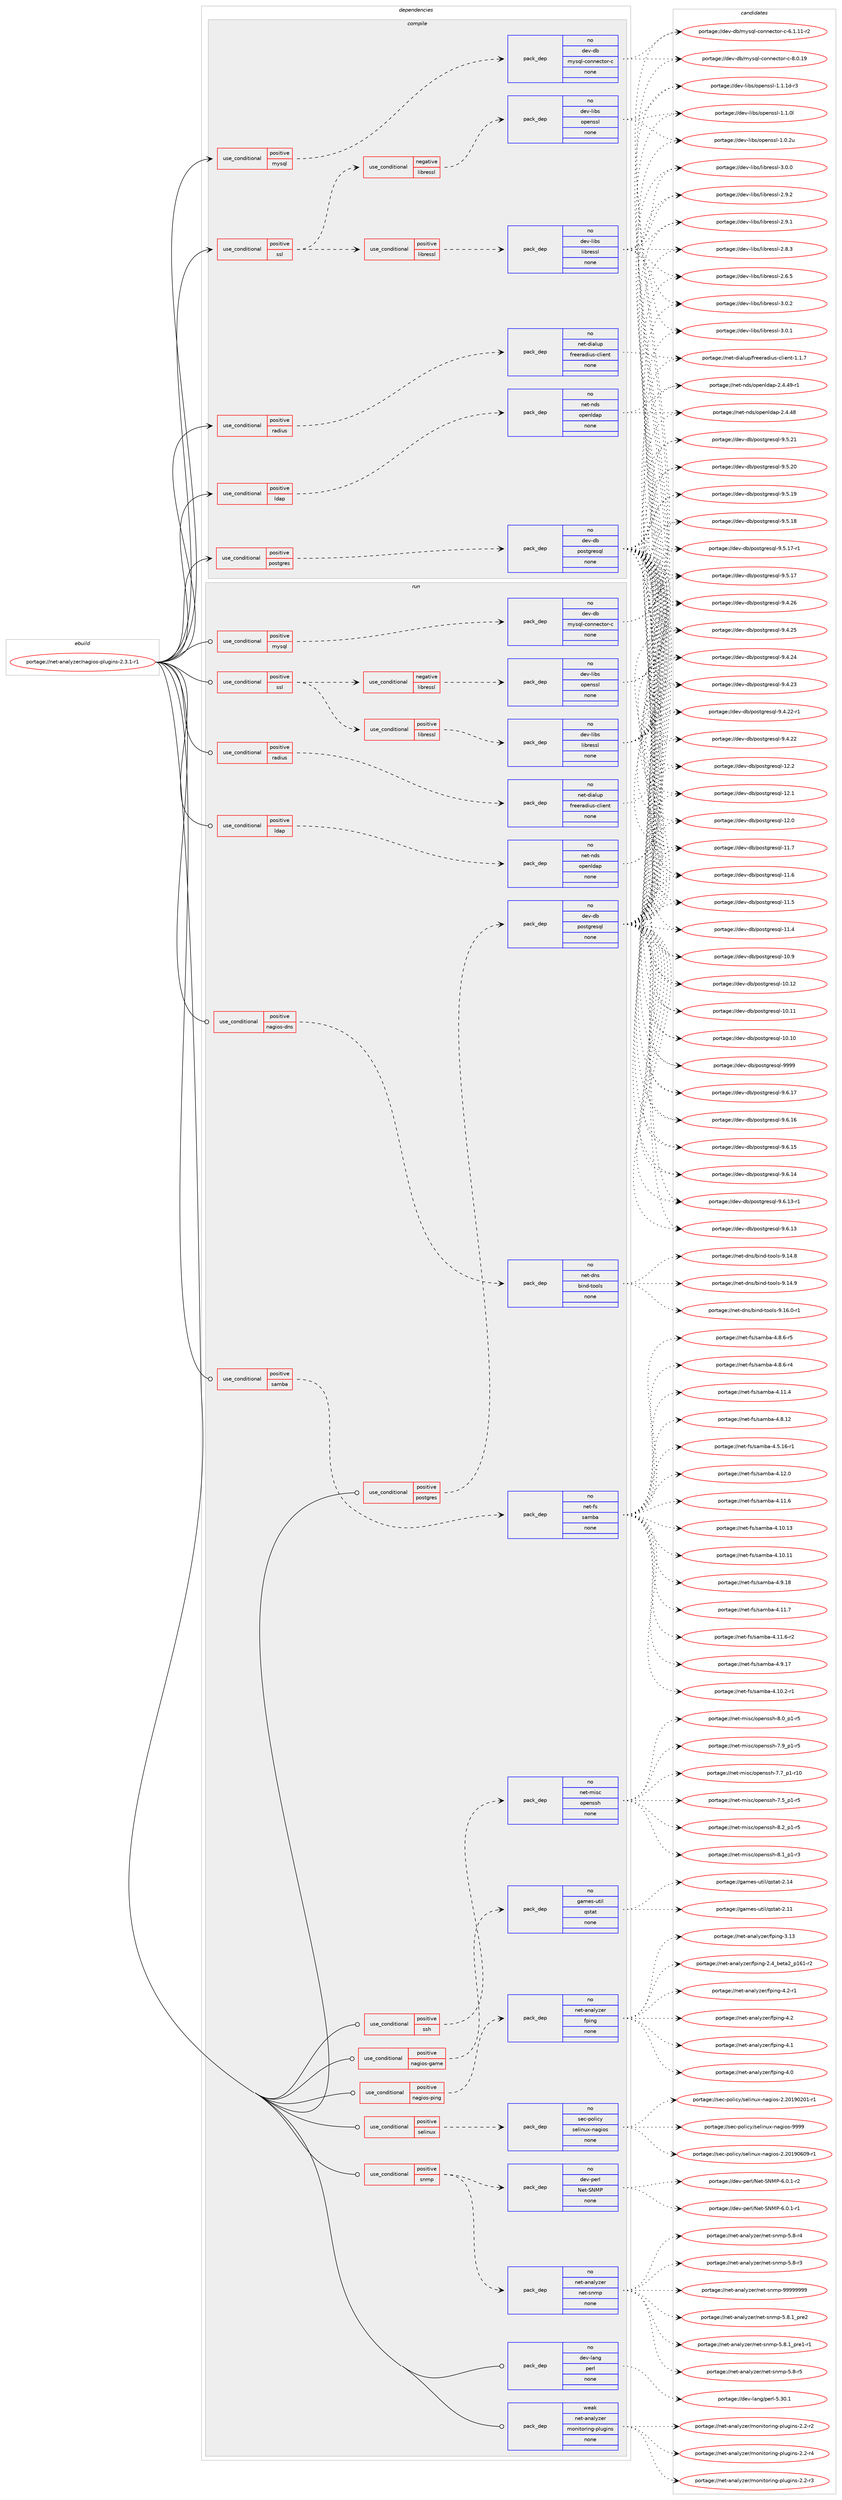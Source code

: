 digraph prolog {

# *************
# Graph options
# *************

newrank=true;
concentrate=true;
compound=true;
graph [rankdir=LR,fontname=Helvetica,fontsize=10,ranksep=1.5];#, ranksep=2.5, nodesep=0.2];
edge  [arrowhead=vee];
node  [fontname=Helvetica,fontsize=10];

# **********
# The ebuild
# **********

subgraph cluster_leftcol {
color=gray;
rank=same;
label=<<i>ebuild</i>>;
id [label="portage://net-analyzer/nagios-plugins-2.3.1-r1", color=red, width=4, href="../net-analyzer/nagios-plugins-2.3.1-r1.svg"];
}

# ****************
# The dependencies
# ****************

subgraph cluster_midcol {
color=gray;
label=<<i>dependencies</i>>;
subgraph cluster_compile {
fillcolor="#eeeeee";
style=filled;
label=<<i>compile</i>>;
subgraph cond7504 {
dependency40918 [label=<<TABLE BORDER="0" CELLBORDER="1" CELLSPACING="0" CELLPADDING="4"><TR><TD ROWSPAN="3" CELLPADDING="10">use_conditional</TD></TR><TR><TD>positive</TD></TR><TR><TD>ldap</TD></TR></TABLE>>, shape=none, color=red];
subgraph pack32467 {
dependency40919 [label=<<TABLE BORDER="0" CELLBORDER="1" CELLSPACING="0" CELLPADDING="4" WIDTH="220"><TR><TD ROWSPAN="6" CELLPADDING="30">pack_dep</TD></TR><TR><TD WIDTH="110">no</TD></TR><TR><TD>net-nds</TD></TR><TR><TD>openldap</TD></TR><TR><TD>none</TD></TR><TR><TD></TD></TR></TABLE>>, shape=none, color=blue];
}
dependency40918:e -> dependency40919:w [weight=20,style="dashed",arrowhead="vee"];
}
id:e -> dependency40918:w [weight=20,style="solid",arrowhead="vee"];
subgraph cond7505 {
dependency40920 [label=<<TABLE BORDER="0" CELLBORDER="1" CELLSPACING="0" CELLPADDING="4"><TR><TD ROWSPAN="3" CELLPADDING="10">use_conditional</TD></TR><TR><TD>positive</TD></TR><TR><TD>mysql</TD></TR></TABLE>>, shape=none, color=red];
subgraph pack32468 {
dependency40921 [label=<<TABLE BORDER="0" CELLBORDER="1" CELLSPACING="0" CELLPADDING="4" WIDTH="220"><TR><TD ROWSPAN="6" CELLPADDING="30">pack_dep</TD></TR><TR><TD WIDTH="110">no</TD></TR><TR><TD>dev-db</TD></TR><TR><TD>mysql-connector-c</TD></TR><TR><TD>none</TD></TR><TR><TD></TD></TR></TABLE>>, shape=none, color=blue];
}
dependency40920:e -> dependency40921:w [weight=20,style="dashed",arrowhead="vee"];
}
id:e -> dependency40920:w [weight=20,style="solid",arrowhead="vee"];
subgraph cond7506 {
dependency40922 [label=<<TABLE BORDER="0" CELLBORDER="1" CELLSPACING="0" CELLPADDING="4"><TR><TD ROWSPAN="3" CELLPADDING="10">use_conditional</TD></TR><TR><TD>positive</TD></TR><TR><TD>postgres</TD></TR></TABLE>>, shape=none, color=red];
subgraph pack32469 {
dependency40923 [label=<<TABLE BORDER="0" CELLBORDER="1" CELLSPACING="0" CELLPADDING="4" WIDTH="220"><TR><TD ROWSPAN="6" CELLPADDING="30">pack_dep</TD></TR><TR><TD WIDTH="110">no</TD></TR><TR><TD>dev-db</TD></TR><TR><TD>postgresql</TD></TR><TR><TD>none</TD></TR><TR><TD></TD></TR></TABLE>>, shape=none, color=blue];
}
dependency40922:e -> dependency40923:w [weight=20,style="dashed",arrowhead="vee"];
}
id:e -> dependency40922:w [weight=20,style="solid",arrowhead="vee"];
subgraph cond7507 {
dependency40924 [label=<<TABLE BORDER="0" CELLBORDER="1" CELLSPACING="0" CELLPADDING="4"><TR><TD ROWSPAN="3" CELLPADDING="10">use_conditional</TD></TR><TR><TD>positive</TD></TR><TR><TD>radius</TD></TR></TABLE>>, shape=none, color=red];
subgraph pack32470 {
dependency40925 [label=<<TABLE BORDER="0" CELLBORDER="1" CELLSPACING="0" CELLPADDING="4" WIDTH="220"><TR><TD ROWSPAN="6" CELLPADDING="30">pack_dep</TD></TR><TR><TD WIDTH="110">no</TD></TR><TR><TD>net-dialup</TD></TR><TR><TD>freeradius-client</TD></TR><TR><TD>none</TD></TR><TR><TD></TD></TR></TABLE>>, shape=none, color=blue];
}
dependency40924:e -> dependency40925:w [weight=20,style="dashed",arrowhead="vee"];
}
id:e -> dependency40924:w [weight=20,style="solid",arrowhead="vee"];
subgraph cond7508 {
dependency40926 [label=<<TABLE BORDER="0" CELLBORDER="1" CELLSPACING="0" CELLPADDING="4"><TR><TD ROWSPAN="3" CELLPADDING="10">use_conditional</TD></TR><TR><TD>positive</TD></TR><TR><TD>ssl</TD></TR></TABLE>>, shape=none, color=red];
subgraph cond7509 {
dependency40927 [label=<<TABLE BORDER="0" CELLBORDER="1" CELLSPACING="0" CELLPADDING="4"><TR><TD ROWSPAN="3" CELLPADDING="10">use_conditional</TD></TR><TR><TD>negative</TD></TR><TR><TD>libressl</TD></TR></TABLE>>, shape=none, color=red];
subgraph pack32471 {
dependency40928 [label=<<TABLE BORDER="0" CELLBORDER="1" CELLSPACING="0" CELLPADDING="4" WIDTH="220"><TR><TD ROWSPAN="6" CELLPADDING="30">pack_dep</TD></TR><TR><TD WIDTH="110">no</TD></TR><TR><TD>dev-libs</TD></TR><TR><TD>openssl</TD></TR><TR><TD>none</TD></TR><TR><TD></TD></TR></TABLE>>, shape=none, color=blue];
}
dependency40927:e -> dependency40928:w [weight=20,style="dashed",arrowhead="vee"];
}
dependency40926:e -> dependency40927:w [weight=20,style="dashed",arrowhead="vee"];
subgraph cond7510 {
dependency40929 [label=<<TABLE BORDER="0" CELLBORDER="1" CELLSPACING="0" CELLPADDING="4"><TR><TD ROWSPAN="3" CELLPADDING="10">use_conditional</TD></TR><TR><TD>positive</TD></TR><TR><TD>libressl</TD></TR></TABLE>>, shape=none, color=red];
subgraph pack32472 {
dependency40930 [label=<<TABLE BORDER="0" CELLBORDER="1" CELLSPACING="0" CELLPADDING="4" WIDTH="220"><TR><TD ROWSPAN="6" CELLPADDING="30">pack_dep</TD></TR><TR><TD WIDTH="110">no</TD></TR><TR><TD>dev-libs</TD></TR><TR><TD>libressl</TD></TR><TR><TD>none</TD></TR><TR><TD></TD></TR></TABLE>>, shape=none, color=blue];
}
dependency40929:e -> dependency40930:w [weight=20,style="dashed",arrowhead="vee"];
}
dependency40926:e -> dependency40929:w [weight=20,style="dashed",arrowhead="vee"];
}
id:e -> dependency40926:w [weight=20,style="solid",arrowhead="vee"];
}
subgraph cluster_compileandrun {
fillcolor="#eeeeee";
style=filled;
label=<<i>compile and run</i>>;
}
subgraph cluster_run {
fillcolor="#eeeeee";
style=filled;
label=<<i>run</i>>;
subgraph cond7511 {
dependency40931 [label=<<TABLE BORDER="0" CELLBORDER="1" CELLSPACING="0" CELLPADDING="4"><TR><TD ROWSPAN="3" CELLPADDING="10">use_conditional</TD></TR><TR><TD>positive</TD></TR><TR><TD>ldap</TD></TR></TABLE>>, shape=none, color=red];
subgraph pack32473 {
dependency40932 [label=<<TABLE BORDER="0" CELLBORDER="1" CELLSPACING="0" CELLPADDING="4" WIDTH="220"><TR><TD ROWSPAN="6" CELLPADDING="30">pack_dep</TD></TR><TR><TD WIDTH="110">no</TD></TR><TR><TD>net-nds</TD></TR><TR><TD>openldap</TD></TR><TR><TD>none</TD></TR><TR><TD></TD></TR></TABLE>>, shape=none, color=blue];
}
dependency40931:e -> dependency40932:w [weight=20,style="dashed",arrowhead="vee"];
}
id:e -> dependency40931:w [weight=20,style="solid",arrowhead="odot"];
subgraph cond7512 {
dependency40933 [label=<<TABLE BORDER="0" CELLBORDER="1" CELLSPACING="0" CELLPADDING="4"><TR><TD ROWSPAN="3" CELLPADDING="10">use_conditional</TD></TR><TR><TD>positive</TD></TR><TR><TD>mysql</TD></TR></TABLE>>, shape=none, color=red];
subgraph pack32474 {
dependency40934 [label=<<TABLE BORDER="0" CELLBORDER="1" CELLSPACING="0" CELLPADDING="4" WIDTH="220"><TR><TD ROWSPAN="6" CELLPADDING="30">pack_dep</TD></TR><TR><TD WIDTH="110">no</TD></TR><TR><TD>dev-db</TD></TR><TR><TD>mysql-connector-c</TD></TR><TR><TD>none</TD></TR><TR><TD></TD></TR></TABLE>>, shape=none, color=blue];
}
dependency40933:e -> dependency40934:w [weight=20,style="dashed",arrowhead="vee"];
}
id:e -> dependency40933:w [weight=20,style="solid",arrowhead="odot"];
subgraph cond7513 {
dependency40935 [label=<<TABLE BORDER="0" CELLBORDER="1" CELLSPACING="0" CELLPADDING="4"><TR><TD ROWSPAN="3" CELLPADDING="10">use_conditional</TD></TR><TR><TD>positive</TD></TR><TR><TD>nagios-dns</TD></TR></TABLE>>, shape=none, color=red];
subgraph pack32475 {
dependency40936 [label=<<TABLE BORDER="0" CELLBORDER="1" CELLSPACING="0" CELLPADDING="4" WIDTH="220"><TR><TD ROWSPAN="6" CELLPADDING="30">pack_dep</TD></TR><TR><TD WIDTH="110">no</TD></TR><TR><TD>net-dns</TD></TR><TR><TD>bind-tools</TD></TR><TR><TD>none</TD></TR><TR><TD></TD></TR></TABLE>>, shape=none, color=blue];
}
dependency40935:e -> dependency40936:w [weight=20,style="dashed",arrowhead="vee"];
}
id:e -> dependency40935:w [weight=20,style="solid",arrowhead="odot"];
subgraph cond7514 {
dependency40937 [label=<<TABLE BORDER="0" CELLBORDER="1" CELLSPACING="0" CELLPADDING="4"><TR><TD ROWSPAN="3" CELLPADDING="10">use_conditional</TD></TR><TR><TD>positive</TD></TR><TR><TD>nagios-game</TD></TR></TABLE>>, shape=none, color=red];
subgraph pack32476 {
dependency40938 [label=<<TABLE BORDER="0" CELLBORDER="1" CELLSPACING="0" CELLPADDING="4" WIDTH="220"><TR><TD ROWSPAN="6" CELLPADDING="30">pack_dep</TD></TR><TR><TD WIDTH="110">no</TD></TR><TR><TD>games-util</TD></TR><TR><TD>qstat</TD></TR><TR><TD>none</TD></TR><TR><TD></TD></TR></TABLE>>, shape=none, color=blue];
}
dependency40937:e -> dependency40938:w [weight=20,style="dashed",arrowhead="vee"];
}
id:e -> dependency40937:w [weight=20,style="solid",arrowhead="odot"];
subgraph cond7515 {
dependency40939 [label=<<TABLE BORDER="0" CELLBORDER="1" CELLSPACING="0" CELLPADDING="4"><TR><TD ROWSPAN="3" CELLPADDING="10">use_conditional</TD></TR><TR><TD>positive</TD></TR><TR><TD>nagios-ping</TD></TR></TABLE>>, shape=none, color=red];
subgraph pack32477 {
dependency40940 [label=<<TABLE BORDER="0" CELLBORDER="1" CELLSPACING="0" CELLPADDING="4" WIDTH="220"><TR><TD ROWSPAN="6" CELLPADDING="30">pack_dep</TD></TR><TR><TD WIDTH="110">no</TD></TR><TR><TD>net-analyzer</TD></TR><TR><TD>fping</TD></TR><TR><TD>none</TD></TR><TR><TD></TD></TR></TABLE>>, shape=none, color=blue];
}
dependency40939:e -> dependency40940:w [weight=20,style="dashed",arrowhead="vee"];
}
id:e -> dependency40939:w [weight=20,style="solid",arrowhead="odot"];
subgraph cond7516 {
dependency40941 [label=<<TABLE BORDER="0" CELLBORDER="1" CELLSPACING="0" CELLPADDING="4"><TR><TD ROWSPAN="3" CELLPADDING="10">use_conditional</TD></TR><TR><TD>positive</TD></TR><TR><TD>postgres</TD></TR></TABLE>>, shape=none, color=red];
subgraph pack32478 {
dependency40942 [label=<<TABLE BORDER="0" CELLBORDER="1" CELLSPACING="0" CELLPADDING="4" WIDTH="220"><TR><TD ROWSPAN="6" CELLPADDING="30">pack_dep</TD></TR><TR><TD WIDTH="110">no</TD></TR><TR><TD>dev-db</TD></TR><TR><TD>postgresql</TD></TR><TR><TD>none</TD></TR><TR><TD></TD></TR></TABLE>>, shape=none, color=blue];
}
dependency40941:e -> dependency40942:w [weight=20,style="dashed",arrowhead="vee"];
}
id:e -> dependency40941:w [weight=20,style="solid",arrowhead="odot"];
subgraph cond7517 {
dependency40943 [label=<<TABLE BORDER="0" CELLBORDER="1" CELLSPACING="0" CELLPADDING="4"><TR><TD ROWSPAN="3" CELLPADDING="10">use_conditional</TD></TR><TR><TD>positive</TD></TR><TR><TD>radius</TD></TR></TABLE>>, shape=none, color=red];
subgraph pack32479 {
dependency40944 [label=<<TABLE BORDER="0" CELLBORDER="1" CELLSPACING="0" CELLPADDING="4" WIDTH="220"><TR><TD ROWSPAN="6" CELLPADDING="30">pack_dep</TD></TR><TR><TD WIDTH="110">no</TD></TR><TR><TD>net-dialup</TD></TR><TR><TD>freeradius-client</TD></TR><TR><TD>none</TD></TR><TR><TD></TD></TR></TABLE>>, shape=none, color=blue];
}
dependency40943:e -> dependency40944:w [weight=20,style="dashed",arrowhead="vee"];
}
id:e -> dependency40943:w [weight=20,style="solid",arrowhead="odot"];
subgraph cond7518 {
dependency40945 [label=<<TABLE BORDER="0" CELLBORDER="1" CELLSPACING="0" CELLPADDING="4"><TR><TD ROWSPAN="3" CELLPADDING="10">use_conditional</TD></TR><TR><TD>positive</TD></TR><TR><TD>samba</TD></TR></TABLE>>, shape=none, color=red];
subgraph pack32480 {
dependency40946 [label=<<TABLE BORDER="0" CELLBORDER="1" CELLSPACING="0" CELLPADDING="4" WIDTH="220"><TR><TD ROWSPAN="6" CELLPADDING="30">pack_dep</TD></TR><TR><TD WIDTH="110">no</TD></TR><TR><TD>net-fs</TD></TR><TR><TD>samba</TD></TR><TR><TD>none</TD></TR><TR><TD></TD></TR></TABLE>>, shape=none, color=blue];
}
dependency40945:e -> dependency40946:w [weight=20,style="dashed",arrowhead="vee"];
}
id:e -> dependency40945:w [weight=20,style="solid",arrowhead="odot"];
subgraph cond7519 {
dependency40947 [label=<<TABLE BORDER="0" CELLBORDER="1" CELLSPACING="0" CELLPADDING="4"><TR><TD ROWSPAN="3" CELLPADDING="10">use_conditional</TD></TR><TR><TD>positive</TD></TR><TR><TD>selinux</TD></TR></TABLE>>, shape=none, color=red];
subgraph pack32481 {
dependency40948 [label=<<TABLE BORDER="0" CELLBORDER="1" CELLSPACING="0" CELLPADDING="4" WIDTH="220"><TR><TD ROWSPAN="6" CELLPADDING="30">pack_dep</TD></TR><TR><TD WIDTH="110">no</TD></TR><TR><TD>sec-policy</TD></TR><TR><TD>selinux-nagios</TD></TR><TR><TD>none</TD></TR><TR><TD></TD></TR></TABLE>>, shape=none, color=blue];
}
dependency40947:e -> dependency40948:w [weight=20,style="dashed",arrowhead="vee"];
}
id:e -> dependency40947:w [weight=20,style="solid",arrowhead="odot"];
subgraph cond7520 {
dependency40949 [label=<<TABLE BORDER="0" CELLBORDER="1" CELLSPACING="0" CELLPADDING="4"><TR><TD ROWSPAN="3" CELLPADDING="10">use_conditional</TD></TR><TR><TD>positive</TD></TR><TR><TD>snmp</TD></TR></TABLE>>, shape=none, color=red];
subgraph pack32482 {
dependency40950 [label=<<TABLE BORDER="0" CELLBORDER="1" CELLSPACING="0" CELLPADDING="4" WIDTH="220"><TR><TD ROWSPAN="6" CELLPADDING="30">pack_dep</TD></TR><TR><TD WIDTH="110">no</TD></TR><TR><TD>dev-perl</TD></TR><TR><TD>Net-SNMP</TD></TR><TR><TD>none</TD></TR><TR><TD></TD></TR></TABLE>>, shape=none, color=blue];
}
dependency40949:e -> dependency40950:w [weight=20,style="dashed",arrowhead="vee"];
subgraph pack32483 {
dependency40951 [label=<<TABLE BORDER="0" CELLBORDER="1" CELLSPACING="0" CELLPADDING="4" WIDTH="220"><TR><TD ROWSPAN="6" CELLPADDING="30">pack_dep</TD></TR><TR><TD WIDTH="110">no</TD></TR><TR><TD>net-analyzer</TD></TR><TR><TD>net-snmp</TD></TR><TR><TD>none</TD></TR><TR><TD></TD></TR></TABLE>>, shape=none, color=blue];
}
dependency40949:e -> dependency40951:w [weight=20,style="dashed",arrowhead="vee"];
}
id:e -> dependency40949:w [weight=20,style="solid",arrowhead="odot"];
subgraph cond7521 {
dependency40952 [label=<<TABLE BORDER="0" CELLBORDER="1" CELLSPACING="0" CELLPADDING="4"><TR><TD ROWSPAN="3" CELLPADDING="10">use_conditional</TD></TR><TR><TD>positive</TD></TR><TR><TD>ssh</TD></TR></TABLE>>, shape=none, color=red];
subgraph pack32484 {
dependency40953 [label=<<TABLE BORDER="0" CELLBORDER="1" CELLSPACING="0" CELLPADDING="4" WIDTH="220"><TR><TD ROWSPAN="6" CELLPADDING="30">pack_dep</TD></TR><TR><TD WIDTH="110">no</TD></TR><TR><TD>net-misc</TD></TR><TR><TD>openssh</TD></TR><TR><TD>none</TD></TR><TR><TD></TD></TR></TABLE>>, shape=none, color=blue];
}
dependency40952:e -> dependency40953:w [weight=20,style="dashed",arrowhead="vee"];
}
id:e -> dependency40952:w [weight=20,style="solid",arrowhead="odot"];
subgraph cond7522 {
dependency40954 [label=<<TABLE BORDER="0" CELLBORDER="1" CELLSPACING="0" CELLPADDING="4"><TR><TD ROWSPAN="3" CELLPADDING="10">use_conditional</TD></TR><TR><TD>positive</TD></TR><TR><TD>ssl</TD></TR></TABLE>>, shape=none, color=red];
subgraph cond7523 {
dependency40955 [label=<<TABLE BORDER="0" CELLBORDER="1" CELLSPACING="0" CELLPADDING="4"><TR><TD ROWSPAN="3" CELLPADDING="10">use_conditional</TD></TR><TR><TD>negative</TD></TR><TR><TD>libressl</TD></TR></TABLE>>, shape=none, color=red];
subgraph pack32485 {
dependency40956 [label=<<TABLE BORDER="0" CELLBORDER="1" CELLSPACING="0" CELLPADDING="4" WIDTH="220"><TR><TD ROWSPAN="6" CELLPADDING="30">pack_dep</TD></TR><TR><TD WIDTH="110">no</TD></TR><TR><TD>dev-libs</TD></TR><TR><TD>openssl</TD></TR><TR><TD>none</TD></TR><TR><TD></TD></TR></TABLE>>, shape=none, color=blue];
}
dependency40955:e -> dependency40956:w [weight=20,style="dashed",arrowhead="vee"];
}
dependency40954:e -> dependency40955:w [weight=20,style="dashed",arrowhead="vee"];
subgraph cond7524 {
dependency40957 [label=<<TABLE BORDER="0" CELLBORDER="1" CELLSPACING="0" CELLPADDING="4"><TR><TD ROWSPAN="3" CELLPADDING="10">use_conditional</TD></TR><TR><TD>positive</TD></TR><TR><TD>libressl</TD></TR></TABLE>>, shape=none, color=red];
subgraph pack32486 {
dependency40958 [label=<<TABLE BORDER="0" CELLBORDER="1" CELLSPACING="0" CELLPADDING="4" WIDTH="220"><TR><TD ROWSPAN="6" CELLPADDING="30">pack_dep</TD></TR><TR><TD WIDTH="110">no</TD></TR><TR><TD>dev-libs</TD></TR><TR><TD>libressl</TD></TR><TR><TD>none</TD></TR><TR><TD></TD></TR></TABLE>>, shape=none, color=blue];
}
dependency40957:e -> dependency40958:w [weight=20,style="dashed",arrowhead="vee"];
}
dependency40954:e -> dependency40957:w [weight=20,style="dashed",arrowhead="vee"];
}
id:e -> dependency40954:w [weight=20,style="solid",arrowhead="odot"];
subgraph pack32487 {
dependency40959 [label=<<TABLE BORDER="0" CELLBORDER="1" CELLSPACING="0" CELLPADDING="4" WIDTH="220"><TR><TD ROWSPAN="6" CELLPADDING="30">pack_dep</TD></TR><TR><TD WIDTH="110">no</TD></TR><TR><TD>dev-lang</TD></TR><TR><TD>perl</TD></TR><TR><TD>none</TD></TR><TR><TD></TD></TR></TABLE>>, shape=none, color=blue];
}
id:e -> dependency40959:w [weight=20,style="solid",arrowhead="odot"];
subgraph pack32488 {
dependency40960 [label=<<TABLE BORDER="0" CELLBORDER="1" CELLSPACING="0" CELLPADDING="4" WIDTH="220"><TR><TD ROWSPAN="6" CELLPADDING="30">pack_dep</TD></TR><TR><TD WIDTH="110">weak</TD></TR><TR><TD>net-analyzer</TD></TR><TR><TD>monitoring-plugins</TD></TR><TR><TD>none</TD></TR><TR><TD></TD></TR></TABLE>>, shape=none, color=blue];
}
id:e -> dependency40960:w [weight=20,style="solid",arrowhead="odot"];
}
}

# **************
# The candidates
# **************

subgraph cluster_choices {
rank=same;
color=gray;
label=<<i>candidates</i>>;

subgraph choice32467 {
color=black;
nodesep=1;
choice110101116451101001154711111210111010810097112455046524652574511449 [label="portage://net-nds/openldap-2.4.49-r1", color=red, width=4,href="../net-nds/openldap-2.4.49-r1.svg"];
choice11010111645110100115471111121011101081009711245504652465256 [label="portage://net-nds/openldap-2.4.48", color=red, width=4,href="../net-nds/openldap-2.4.48.svg"];
dependency40919:e -> choice110101116451101001154711111210111010810097112455046524652574511449:w [style=dotted,weight="100"];
dependency40919:e -> choice11010111645110100115471111121011101081009711245504652465256:w [style=dotted,weight="100"];
}
subgraph choice32468 {
color=black;
nodesep=1;
choice100101118451009847109121115113108459911111011010199116111114459945564648464957 [label="portage://dev-db/mysql-connector-c-8.0.19", color=red, width=4,href="../dev-db/mysql-connector-c-8.0.19.svg"];
choice1001011184510098471091211151131084599111110110101991161111144599455446494649494511450 [label="portage://dev-db/mysql-connector-c-6.1.11-r2", color=red, width=4,href="../dev-db/mysql-connector-c-6.1.11-r2.svg"];
dependency40921:e -> choice100101118451009847109121115113108459911111011010199116111114459945564648464957:w [style=dotted,weight="100"];
dependency40921:e -> choice1001011184510098471091211151131084599111110110101991161111144599455446494649494511450:w [style=dotted,weight="100"];
}
subgraph choice32469 {
color=black;
nodesep=1;
choice1001011184510098471121111151161031141011151131084557575757 [label="portage://dev-db/postgresql-9999", color=red, width=4,href="../dev-db/postgresql-9999.svg"];
choice10010111845100984711211111511610311410111511310845574654464955 [label="portage://dev-db/postgresql-9.6.17", color=red, width=4,href="../dev-db/postgresql-9.6.17.svg"];
choice10010111845100984711211111511610311410111511310845574654464954 [label="portage://dev-db/postgresql-9.6.16", color=red, width=4,href="../dev-db/postgresql-9.6.16.svg"];
choice10010111845100984711211111511610311410111511310845574654464953 [label="portage://dev-db/postgresql-9.6.15", color=red, width=4,href="../dev-db/postgresql-9.6.15.svg"];
choice10010111845100984711211111511610311410111511310845574654464952 [label="portage://dev-db/postgresql-9.6.14", color=red, width=4,href="../dev-db/postgresql-9.6.14.svg"];
choice100101118451009847112111115116103114101115113108455746544649514511449 [label="portage://dev-db/postgresql-9.6.13-r1", color=red, width=4,href="../dev-db/postgresql-9.6.13-r1.svg"];
choice10010111845100984711211111511610311410111511310845574654464951 [label="portage://dev-db/postgresql-9.6.13", color=red, width=4,href="../dev-db/postgresql-9.6.13.svg"];
choice10010111845100984711211111511610311410111511310845574653465049 [label="portage://dev-db/postgresql-9.5.21", color=red, width=4,href="../dev-db/postgresql-9.5.21.svg"];
choice10010111845100984711211111511610311410111511310845574653465048 [label="portage://dev-db/postgresql-9.5.20", color=red, width=4,href="../dev-db/postgresql-9.5.20.svg"];
choice10010111845100984711211111511610311410111511310845574653464957 [label="portage://dev-db/postgresql-9.5.19", color=red, width=4,href="../dev-db/postgresql-9.5.19.svg"];
choice10010111845100984711211111511610311410111511310845574653464956 [label="portage://dev-db/postgresql-9.5.18", color=red, width=4,href="../dev-db/postgresql-9.5.18.svg"];
choice100101118451009847112111115116103114101115113108455746534649554511449 [label="portage://dev-db/postgresql-9.5.17-r1", color=red, width=4,href="../dev-db/postgresql-9.5.17-r1.svg"];
choice10010111845100984711211111511610311410111511310845574653464955 [label="portage://dev-db/postgresql-9.5.17", color=red, width=4,href="../dev-db/postgresql-9.5.17.svg"];
choice10010111845100984711211111511610311410111511310845574652465054 [label="portage://dev-db/postgresql-9.4.26", color=red, width=4,href="../dev-db/postgresql-9.4.26.svg"];
choice10010111845100984711211111511610311410111511310845574652465053 [label="portage://dev-db/postgresql-9.4.25", color=red, width=4,href="../dev-db/postgresql-9.4.25.svg"];
choice10010111845100984711211111511610311410111511310845574652465052 [label="portage://dev-db/postgresql-9.4.24", color=red, width=4,href="../dev-db/postgresql-9.4.24.svg"];
choice10010111845100984711211111511610311410111511310845574652465051 [label="portage://dev-db/postgresql-9.4.23", color=red, width=4,href="../dev-db/postgresql-9.4.23.svg"];
choice100101118451009847112111115116103114101115113108455746524650504511449 [label="portage://dev-db/postgresql-9.4.22-r1", color=red, width=4,href="../dev-db/postgresql-9.4.22-r1.svg"];
choice10010111845100984711211111511610311410111511310845574652465050 [label="portage://dev-db/postgresql-9.4.22", color=red, width=4,href="../dev-db/postgresql-9.4.22.svg"];
choice1001011184510098471121111151161031141011151131084549504650 [label="portage://dev-db/postgresql-12.2", color=red, width=4,href="../dev-db/postgresql-12.2.svg"];
choice1001011184510098471121111151161031141011151131084549504649 [label="portage://dev-db/postgresql-12.1", color=red, width=4,href="../dev-db/postgresql-12.1.svg"];
choice1001011184510098471121111151161031141011151131084549504648 [label="portage://dev-db/postgresql-12.0", color=red, width=4,href="../dev-db/postgresql-12.0.svg"];
choice1001011184510098471121111151161031141011151131084549494655 [label="portage://dev-db/postgresql-11.7", color=red, width=4,href="../dev-db/postgresql-11.7.svg"];
choice1001011184510098471121111151161031141011151131084549494654 [label="portage://dev-db/postgresql-11.6", color=red, width=4,href="../dev-db/postgresql-11.6.svg"];
choice1001011184510098471121111151161031141011151131084549494653 [label="portage://dev-db/postgresql-11.5", color=red, width=4,href="../dev-db/postgresql-11.5.svg"];
choice1001011184510098471121111151161031141011151131084549494652 [label="portage://dev-db/postgresql-11.4", color=red, width=4,href="../dev-db/postgresql-11.4.svg"];
choice1001011184510098471121111151161031141011151131084549484657 [label="portage://dev-db/postgresql-10.9", color=red, width=4,href="../dev-db/postgresql-10.9.svg"];
choice100101118451009847112111115116103114101115113108454948464950 [label="portage://dev-db/postgresql-10.12", color=red, width=4,href="../dev-db/postgresql-10.12.svg"];
choice100101118451009847112111115116103114101115113108454948464949 [label="portage://dev-db/postgresql-10.11", color=red, width=4,href="../dev-db/postgresql-10.11.svg"];
choice100101118451009847112111115116103114101115113108454948464948 [label="portage://dev-db/postgresql-10.10", color=red, width=4,href="../dev-db/postgresql-10.10.svg"];
dependency40923:e -> choice1001011184510098471121111151161031141011151131084557575757:w [style=dotted,weight="100"];
dependency40923:e -> choice10010111845100984711211111511610311410111511310845574654464955:w [style=dotted,weight="100"];
dependency40923:e -> choice10010111845100984711211111511610311410111511310845574654464954:w [style=dotted,weight="100"];
dependency40923:e -> choice10010111845100984711211111511610311410111511310845574654464953:w [style=dotted,weight="100"];
dependency40923:e -> choice10010111845100984711211111511610311410111511310845574654464952:w [style=dotted,weight="100"];
dependency40923:e -> choice100101118451009847112111115116103114101115113108455746544649514511449:w [style=dotted,weight="100"];
dependency40923:e -> choice10010111845100984711211111511610311410111511310845574654464951:w [style=dotted,weight="100"];
dependency40923:e -> choice10010111845100984711211111511610311410111511310845574653465049:w [style=dotted,weight="100"];
dependency40923:e -> choice10010111845100984711211111511610311410111511310845574653465048:w [style=dotted,weight="100"];
dependency40923:e -> choice10010111845100984711211111511610311410111511310845574653464957:w [style=dotted,weight="100"];
dependency40923:e -> choice10010111845100984711211111511610311410111511310845574653464956:w [style=dotted,weight="100"];
dependency40923:e -> choice100101118451009847112111115116103114101115113108455746534649554511449:w [style=dotted,weight="100"];
dependency40923:e -> choice10010111845100984711211111511610311410111511310845574653464955:w [style=dotted,weight="100"];
dependency40923:e -> choice10010111845100984711211111511610311410111511310845574652465054:w [style=dotted,weight="100"];
dependency40923:e -> choice10010111845100984711211111511610311410111511310845574652465053:w [style=dotted,weight="100"];
dependency40923:e -> choice10010111845100984711211111511610311410111511310845574652465052:w [style=dotted,weight="100"];
dependency40923:e -> choice10010111845100984711211111511610311410111511310845574652465051:w [style=dotted,weight="100"];
dependency40923:e -> choice100101118451009847112111115116103114101115113108455746524650504511449:w [style=dotted,weight="100"];
dependency40923:e -> choice10010111845100984711211111511610311410111511310845574652465050:w [style=dotted,weight="100"];
dependency40923:e -> choice1001011184510098471121111151161031141011151131084549504650:w [style=dotted,weight="100"];
dependency40923:e -> choice1001011184510098471121111151161031141011151131084549504649:w [style=dotted,weight="100"];
dependency40923:e -> choice1001011184510098471121111151161031141011151131084549504648:w [style=dotted,weight="100"];
dependency40923:e -> choice1001011184510098471121111151161031141011151131084549494655:w [style=dotted,weight="100"];
dependency40923:e -> choice1001011184510098471121111151161031141011151131084549494654:w [style=dotted,weight="100"];
dependency40923:e -> choice1001011184510098471121111151161031141011151131084549494653:w [style=dotted,weight="100"];
dependency40923:e -> choice1001011184510098471121111151161031141011151131084549494652:w [style=dotted,weight="100"];
dependency40923:e -> choice1001011184510098471121111151161031141011151131084549484657:w [style=dotted,weight="100"];
dependency40923:e -> choice100101118451009847112111115116103114101115113108454948464950:w [style=dotted,weight="100"];
dependency40923:e -> choice100101118451009847112111115116103114101115113108454948464949:w [style=dotted,weight="100"];
dependency40923:e -> choice100101118451009847112111115116103114101115113108454948464948:w [style=dotted,weight="100"];
}
subgraph choice32470 {
color=black;
nodesep=1;
choice110101116451001059710811711247102114101101114971001051171154599108105101110116454946494655 [label="portage://net-dialup/freeradius-client-1.1.7", color=red, width=4,href="../net-dialup/freeradius-client-1.1.7.svg"];
dependency40925:e -> choice110101116451001059710811711247102114101101114971001051171154599108105101110116454946494655:w [style=dotted,weight="100"];
}
subgraph choice32471 {
color=black;
nodesep=1;
choice1001011184510810598115471111121011101151151084549464946491004511451 [label="portage://dev-libs/openssl-1.1.1d-r3", color=red, width=4,href="../dev-libs/openssl-1.1.1d-r3.svg"];
choice100101118451081059811547111112101110115115108454946494648108 [label="portage://dev-libs/openssl-1.1.0l", color=red, width=4,href="../dev-libs/openssl-1.1.0l.svg"];
choice100101118451081059811547111112101110115115108454946484650117 [label="portage://dev-libs/openssl-1.0.2u", color=red, width=4,href="../dev-libs/openssl-1.0.2u.svg"];
dependency40928:e -> choice1001011184510810598115471111121011101151151084549464946491004511451:w [style=dotted,weight="100"];
dependency40928:e -> choice100101118451081059811547111112101110115115108454946494648108:w [style=dotted,weight="100"];
dependency40928:e -> choice100101118451081059811547111112101110115115108454946484650117:w [style=dotted,weight="100"];
}
subgraph choice32472 {
color=black;
nodesep=1;
choice10010111845108105981154710810598114101115115108455146484650 [label="portage://dev-libs/libressl-3.0.2", color=red, width=4,href="../dev-libs/libressl-3.0.2.svg"];
choice10010111845108105981154710810598114101115115108455146484649 [label="portage://dev-libs/libressl-3.0.1", color=red, width=4,href="../dev-libs/libressl-3.0.1.svg"];
choice10010111845108105981154710810598114101115115108455146484648 [label="portage://dev-libs/libressl-3.0.0", color=red, width=4,href="../dev-libs/libressl-3.0.0.svg"];
choice10010111845108105981154710810598114101115115108455046574650 [label="portage://dev-libs/libressl-2.9.2", color=red, width=4,href="../dev-libs/libressl-2.9.2.svg"];
choice10010111845108105981154710810598114101115115108455046574649 [label="portage://dev-libs/libressl-2.9.1", color=red, width=4,href="../dev-libs/libressl-2.9.1.svg"];
choice10010111845108105981154710810598114101115115108455046564651 [label="portage://dev-libs/libressl-2.8.3", color=red, width=4,href="../dev-libs/libressl-2.8.3.svg"];
choice10010111845108105981154710810598114101115115108455046544653 [label="portage://dev-libs/libressl-2.6.5", color=red, width=4,href="../dev-libs/libressl-2.6.5.svg"];
dependency40930:e -> choice10010111845108105981154710810598114101115115108455146484650:w [style=dotted,weight="100"];
dependency40930:e -> choice10010111845108105981154710810598114101115115108455146484649:w [style=dotted,weight="100"];
dependency40930:e -> choice10010111845108105981154710810598114101115115108455146484648:w [style=dotted,weight="100"];
dependency40930:e -> choice10010111845108105981154710810598114101115115108455046574650:w [style=dotted,weight="100"];
dependency40930:e -> choice10010111845108105981154710810598114101115115108455046574649:w [style=dotted,weight="100"];
dependency40930:e -> choice10010111845108105981154710810598114101115115108455046564651:w [style=dotted,weight="100"];
dependency40930:e -> choice10010111845108105981154710810598114101115115108455046544653:w [style=dotted,weight="100"];
}
subgraph choice32473 {
color=black;
nodesep=1;
choice110101116451101001154711111210111010810097112455046524652574511449 [label="portage://net-nds/openldap-2.4.49-r1", color=red, width=4,href="../net-nds/openldap-2.4.49-r1.svg"];
choice11010111645110100115471111121011101081009711245504652465256 [label="portage://net-nds/openldap-2.4.48", color=red, width=4,href="../net-nds/openldap-2.4.48.svg"];
dependency40932:e -> choice110101116451101001154711111210111010810097112455046524652574511449:w [style=dotted,weight="100"];
dependency40932:e -> choice11010111645110100115471111121011101081009711245504652465256:w [style=dotted,weight="100"];
}
subgraph choice32474 {
color=black;
nodesep=1;
choice100101118451009847109121115113108459911111011010199116111114459945564648464957 [label="portage://dev-db/mysql-connector-c-8.0.19", color=red, width=4,href="../dev-db/mysql-connector-c-8.0.19.svg"];
choice1001011184510098471091211151131084599111110110101991161111144599455446494649494511450 [label="portage://dev-db/mysql-connector-c-6.1.11-r2", color=red, width=4,href="../dev-db/mysql-connector-c-6.1.11-r2.svg"];
dependency40934:e -> choice100101118451009847109121115113108459911111011010199116111114459945564648464957:w [style=dotted,weight="100"];
dependency40934:e -> choice1001011184510098471091211151131084599111110110101991161111144599455446494649494511450:w [style=dotted,weight="100"];
}
subgraph choice32475 {
color=black;
nodesep=1;
choice11010111645100110115479810511010045116111111108115455746495446484511449 [label="portage://net-dns/bind-tools-9.16.0-r1", color=red, width=4,href="../net-dns/bind-tools-9.16.0-r1.svg"];
choice1101011164510011011547981051101004511611111110811545574649524657 [label="portage://net-dns/bind-tools-9.14.9", color=red, width=4,href="../net-dns/bind-tools-9.14.9.svg"];
choice1101011164510011011547981051101004511611111110811545574649524656 [label="portage://net-dns/bind-tools-9.14.8", color=red, width=4,href="../net-dns/bind-tools-9.14.8.svg"];
dependency40936:e -> choice11010111645100110115479810511010045116111111108115455746495446484511449:w [style=dotted,weight="100"];
dependency40936:e -> choice1101011164510011011547981051101004511611111110811545574649524657:w [style=dotted,weight="100"];
dependency40936:e -> choice1101011164510011011547981051101004511611111110811545574649524656:w [style=dotted,weight="100"];
}
subgraph choice32476 {
color=black;
nodesep=1;
choice103971091011154511711610510847113115116971164550464952 [label="portage://games-util/qstat-2.14", color=red, width=4,href="../games-util/qstat-2.14.svg"];
choice103971091011154511711610510847113115116971164550464949 [label="portage://games-util/qstat-2.11", color=red, width=4,href="../games-util/qstat-2.11.svg"];
dependency40938:e -> choice103971091011154511711610510847113115116971164550464952:w [style=dotted,weight="100"];
dependency40938:e -> choice103971091011154511711610510847113115116971164550464949:w [style=dotted,weight="100"];
}
subgraph choice32477 {
color=black;
nodesep=1;
choice11010111645971109710812112210111447102112105110103455246504511449 [label="portage://net-analyzer/fping-4.2-r1", color=red, width=4,href="../net-analyzer/fping-4.2-r1.svg"];
choice1101011164597110971081211221011144710211210511010345524650 [label="portage://net-analyzer/fping-4.2", color=red, width=4,href="../net-analyzer/fping-4.2.svg"];
choice1101011164597110971081211221011144710211210511010345524649 [label="portage://net-analyzer/fping-4.1", color=red, width=4,href="../net-analyzer/fping-4.1.svg"];
choice1101011164597110971081211221011144710211210511010345524648 [label="portage://net-analyzer/fping-4.0", color=red, width=4,href="../net-analyzer/fping-4.0.svg"];
choice110101116459711097108121122101114471021121051101034551464951 [label="portage://net-analyzer/fping-3.13", color=red, width=4,href="../net-analyzer/fping-3.13.svg"];
choice110101116459711097108121122101114471021121051101034550465295981011169750951124954494511450 [label="portage://net-analyzer/fping-2.4_beta2_p161-r2", color=red, width=4,href="../net-analyzer/fping-2.4_beta2_p161-r2.svg"];
dependency40940:e -> choice11010111645971109710812112210111447102112105110103455246504511449:w [style=dotted,weight="100"];
dependency40940:e -> choice1101011164597110971081211221011144710211210511010345524650:w [style=dotted,weight="100"];
dependency40940:e -> choice1101011164597110971081211221011144710211210511010345524649:w [style=dotted,weight="100"];
dependency40940:e -> choice1101011164597110971081211221011144710211210511010345524648:w [style=dotted,weight="100"];
dependency40940:e -> choice110101116459711097108121122101114471021121051101034551464951:w [style=dotted,weight="100"];
dependency40940:e -> choice110101116459711097108121122101114471021121051101034550465295981011169750951124954494511450:w [style=dotted,weight="100"];
}
subgraph choice32478 {
color=black;
nodesep=1;
choice1001011184510098471121111151161031141011151131084557575757 [label="portage://dev-db/postgresql-9999", color=red, width=4,href="../dev-db/postgresql-9999.svg"];
choice10010111845100984711211111511610311410111511310845574654464955 [label="portage://dev-db/postgresql-9.6.17", color=red, width=4,href="../dev-db/postgresql-9.6.17.svg"];
choice10010111845100984711211111511610311410111511310845574654464954 [label="portage://dev-db/postgresql-9.6.16", color=red, width=4,href="../dev-db/postgresql-9.6.16.svg"];
choice10010111845100984711211111511610311410111511310845574654464953 [label="portage://dev-db/postgresql-9.6.15", color=red, width=4,href="../dev-db/postgresql-9.6.15.svg"];
choice10010111845100984711211111511610311410111511310845574654464952 [label="portage://dev-db/postgresql-9.6.14", color=red, width=4,href="../dev-db/postgresql-9.6.14.svg"];
choice100101118451009847112111115116103114101115113108455746544649514511449 [label="portage://dev-db/postgresql-9.6.13-r1", color=red, width=4,href="../dev-db/postgresql-9.6.13-r1.svg"];
choice10010111845100984711211111511610311410111511310845574654464951 [label="portage://dev-db/postgresql-9.6.13", color=red, width=4,href="../dev-db/postgresql-9.6.13.svg"];
choice10010111845100984711211111511610311410111511310845574653465049 [label="portage://dev-db/postgresql-9.5.21", color=red, width=4,href="../dev-db/postgresql-9.5.21.svg"];
choice10010111845100984711211111511610311410111511310845574653465048 [label="portage://dev-db/postgresql-9.5.20", color=red, width=4,href="../dev-db/postgresql-9.5.20.svg"];
choice10010111845100984711211111511610311410111511310845574653464957 [label="portage://dev-db/postgresql-9.5.19", color=red, width=4,href="../dev-db/postgresql-9.5.19.svg"];
choice10010111845100984711211111511610311410111511310845574653464956 [label="portage://dev-db/postgresql-9.5.18", color=red, width=4,href="../dev-db/postgresql-9.5.18.svg"];
choice100101118451009847112111115116103114101115113108455746534649554511449 [label="portage://dev-db/postgresql-9.5.17-r1", color=red, width=4,href="../dev-db/postgresql-9.5.17-r1.svg"];
choice10010111845100984711211111511610311410111511310845574653464955 [label="portage://dev-db/postgresql-9.5.17", color=red, width=4,href="../dev-db/postgresql-9.5.17.svg"];
choice10010111845100984711211111511610311410111511310845574652465054 [label="portage://dev-db/postgresql-9.4.26", color=red, width=4,href="../dev-db/postgresql-9.4.26.svg"];
choice10010111845100984711211111511610311410111511310845574652465053 [label="portage://dev-db/postgresql-9.4.25", color=red, width=4,href="../dev-db/postgresql-9.4.25.svg"];
choice10010111845100984711211111511610311410111511310845574652465052 [label="portage://dev-db/postgresql-9.4.24", color=red, width=4,href="../dev-db/postgresql-9.4.24.svg"];
choice10010111845100984711211111511610311410111511310845574652465051 [label="portage://dev-db/postgresql-9.4.23", color=red, width=4,href="../dev-db/postgresql-9.4.23.svg"];
choice100101118451009847112111115116103114101115113108455746524650504511449 [label="portage://dev-db/postgresql-9.4.22-r1", color=red, width=4,href="../dev-db/postgresql-9.4.22-r1.svg"];
choice10010111845100984711211111511610311410111511310845574652465050 [label="portage://dev-db/postgresql-9.4.22", color=red, width=4,href="../dev-db/postgresql-9.4.22.svg"];
choice1001011184510098471121111151161031141011151131084549504650 [label="portage://dev-db/postgresql-12.2", color=red, width=4,href="../dev-db/postgresql-12.2.svg"];
choice1001011184510098471121111151161031141011151131084549504649 [label="portage://dev-db/postgresql-12.1", color=red, width=4,href="../dev-db/postgresql-12.1.svg"];
choice1001011184510098471121111151161031141011151131084549504648 [label="portage://dev-db/postgresql-12.0", color=red, width=4,href="../dev-db/postgresql-12.0.svg"];
choice1001011184510098471121111151161031141011151131084549494655 [label="portage://dev-db/postgresql-11.7", color=red, width=4,href="../dev-db/postgresql-11.7.svg"];
choice1001011184510098471121111151161031141011151131084549494654 [label="portage://dev-db/postgresql-11.6", color=red, width=4,href="../dev-db/postgresql-11.6.svg"];
choice1001011184510098471121111151161031141011151131084549494653 [label="portage://dev-db/postgresql-11.5", color=red, width=4,href="../dev-db/postgresql-11.5.svg"];
choice1001011184510098471121111151161031141011151131084549494652 [label="portage://dev-db/postgresql-11.4", color=red, width=4,href="../dev-db/postgresql-11.4.svg"];
choice1001011184510098471121111151161031141011151131084549484657 [label="portage://dev-db/postgresql-10.9", color=red, width=4,href="../dev-db/postgresql-10.9.svg"];
choice100101118451009847112111115116103114101115113108454948464950 [label="portage://dev-db/postgresql-10.12", color=red, width=4,href="../dev-db/postgresql-10.12.svg"];
choice100101118451009847112111115116103114101115113108454948464949 [label="portage://dev-db/postgresql-10.11", color=red, width=4,href="../dev-db/postgresql-10.11.svg"];
choice100101118451009847112111115116103114101115113108454948464948 [label="portage://dev-db/postgresql-10.10", color=red, width=4,href="../dev-db/postgresql-10.10.svg"];
dependency40942:e -> choice1001011184510098471121111151161031141011151131084557575757:w [style=dotted,weight="100"];
dependency40942:e -> choice10010111845100984711211111511610311410111511310845574654464955:w [style=dotted,weight="100"];
dependency40942:e -> choice10010111845100984711211111511610311410111511310845574654464954:w [style=dotted,weight="100"];
dependency40942:e -> choice10010111845100984711211111511610311410111511310845574654464953:w [style=dotted,weight="100"];
dependency40942:e -> choice10010111845100984711211111511610311410111511310845574654464952:w [style=dotted,weight="100"];
dependency40942:e -> choice100101118451009847112111115116103114101115113108455746544649514511449:w [style=dotted,weight="100"];
dependency40942:e -> choice10010111845100984711211111511610311410111511310845574654464951:w [style=dotted,weight="100"];
dependency40942:e -> choice10010111845100984711211111511610311410111511310845574653465049:w [style=dotted,weight="100"];
dependency40942:e -> choice10010111845100984711211111511610311410111511310845574653465048:w [style=dotted,weight="100"];
dependency40942:e -> choice10010111845100984711211111511610311410111511310845574653464957:w [style=dotted,weight="100"];
dependency40942:e -> choice10010111845100984711211111511610311410111511310845574653464956:w [style=dotted,weight="100"];
dependency40942:e -> choice100101118451009847112111115116103114101115113108455746534649554511449:w [style=dotted,weight="100"];
dependency40942:e -> choice10010111845100984711211111511610311410111511310845574653464955:w [style=dotted,weight="100"];
dependency40942:e -> choice10010111845100984711211111511610311410111511310845574652465054:w [style=dotted,weight="100"];
dependency40942:e -> choice10010111845100984711211111511610311410111511310845574652465053:w [style=dotted,weight="100"];
dependency40942:e -> choice10010111845100984711211111511610311410111511310845574652465052:w [style=dotted,weight="100"];
dependency40942:e -> choice10010111845100984711211111511610311410111511310845574652465051:w [style=dotted,weight="100"];
dependency40942:e -> choice100101118451009847112111115116103114101115113108455746524650504511449:w [style=dotted,weight="100"];
dependency40942:e -> choice10010111845100984711211111511610311410111511310845574652465050:w [style=dotted,weight="100"];
dependency40942:e -> choice1001011184510098471121111151161031141011151131084549504650:w [style=dotted,weight="100"];
dependency40942:e -> choice1001011184510098471121111151161031141011151131084549504649:w [style=dotted,weight="100"];
dependency40942:e -> choice1001011184510098471121111151161031141011151131084549504648:w [style=dotted,weight="100"];
dependency40942:e -> choice1001011184510098471121111151161031141011151131084549494655:w [style=dotted,weight="100"];
dependency40942:e -> choice1001011184510098471121111151161031141011151131084549494654:w [style=dotted,weight="100"];
dependency40942:e -> choice1001011184510098471121111151161031141011151131084549494653:w [style=dotted,weight="100"];
dependency40942:e -> choice1001011184510098471121111151161031141011151131084549494652:w [style=dotted,weight="100"];
dependency40942:e -> choice1001011184510098471121111151161031141011151131084549484657:w [style=dotted,weight="100"];
dependency40942:e -> choice100101118451009847112111115116103114101115113108454948464950:w [style=dotted,weight="100"];
dependency40942:e -> choice100101118451009847112111115116103114101115113108454948464949:w [style=dotted,weight="100"];
dependency40942:e -> choice100101118451009847112111115116103114101115113108454948464948:w [style=dotted,weight="100"];
}
subgraph choice32479 {
color=black;
nodesep=1;
choice110101116451001059710811711247102114101101114971001051171154599108105101110116454946494655 [label="portage://net-dialup/freeradius-client-1.1.7", color=red, width=4,href="../net-dialup/freeradius-client-1.1.7.svg"];
dependency40944:e -> choice110101116451001059710811711247102114101101114971001051171154599108105101110116454946494655:w [style=dotted,weight="100"];
}
subgraph choice32480 {
color=black;
nodesep=1;
choice110101116451021154711597109989745524657464956 [label="portage://net-fs/samba-4.9.18", color=red, width=4,href="../net-fs/samba-4.9.18.svg"];
choice110101116451021154711597109989745524657464955 [label="portage://net-fs/samba-4.9.17", color=red, width=4,href="../net-fs/samba-4.9.17.svg"];
choice11010111645102115471159710998974552465646544511453 [label="portage://net-fs/samba-4.8.6-r5", color=red, width=4,href="../net-fs/samba-4.8.6-r5.svg"];
choice11010111645102115471159710998974552465646544511452 [label="portage://net-fs/samba-4.8.6-r4", color=red, width=4,href="../net-fs/samba-4.8.6-r4.svg"];
choice110101116451021154711597109989745524656464950 [label="portage://net-fs/samba-4.8.12", color=red, width=4,href="../net-fs/samba-4.8.12.svg"];
choice1101011164510211547115971099897455246534649544511449 [label="portage://net-fs/samba-4.5.16-r1", color=red, width=4,href="../net-fs/samba-4.5.16-r1.svg"];
choice110101116451021154711597109989745524649504648 [label="portage://net-fs/samba-4.12.0", color=red, width=4,href="../net-fs/samba-4.12.0.svg"];
choice110101116451021154711597109989745524649494655 [label="portage://net-fs/samba-4.11.7", color=red, width=4,href="../net-fs/samba-4.11.7.svg"];
choice1101011164510211547115971099897455246494946544511450 [label="portage://net-fs/samba-4.11.6-r2", color=red, width=4,href="../net-fs/samba-4.11.6-r2.svg"];
choice110101116451021154711597109989745524649494654 [label="portage://net-fs/samba-4.11.6", color=red, width=4,href="../net-fs/samba-4.11.6.svg"];
choice110101116451021154711597109989745524649494652 [label="portage://net-fs/samba-4.11.4", color=red, width=4,href="../net-fs/samba-4.11.4.svg"];
choice1101011164510211547115971099897455246494846504511449 [label="portage://net-fs/samba-4.10.2-r1", color=red, width=4,href="../net-fs/samba-4.10.2-r1.svg"];
choice11010111645102115471159710998974552464948464951 [label="portage://net-fs/samba-4.10.13", color=red, width=4,href="../net-fs/samba-4.10.13.svg"];
choice11010111645102115471159710998974552464948464949 [label="portage://net-fs/samba-4.10.11", color=red, width=4,href="../net-fs/samba-4.10.11.svg"];
dependency40946:e -> choice110101116451021154711597109989745524657464956:w [style=dotted,weight="100"];
dependency40946:e -> choice110101116451021154711597109989745524657464955:w [style=dotted,weight="100"];
dependency40946:e -> choice11010111645102115471159710998974552465646544511453:w [style=dotted,weight="100"];
dependency40946:e -> choice11010111645102115471159710998974552465646544511452:w [style=dotted,weight="100"];
dependency40946:e -> choice110101116451021154711597109989745524656464950:w [style=dotted,weight="100"];
dependency40946:e -> choice1101011164510211547115971099897455246534649544511449:w [style=dotted,weight="100"];
dependency40946:e -> choice110101116451021154711597109989745524649504648:w [style=dotted,weight="100"];
dependency40946:e -> choice110101116451021154711597109989745524649494655:w [style=dotted,weight="100"];
dependency40946:e -> choice1101011164510211547115971099897455246494946544511450:w [style=dotted,weight="100"];
dependency40946:e -> choice110101116451021154711597109989745524649494654:w [style=dotted,weight="100"];
dependency40946:e -> choice110101116451021154711597109989745524649494652:w [style=dotted,weight="100"];
dependency40946:e -> choice1101011164510211547115971099897455246494846504511449:w [style=dotted,weight="100"];
dependency40946:e -> choice11010111645102115471159710998974552464948464951:w [style=dotted,weight="100"];
dependency40946:e -> choice11010111645102115471159710998974552464948464949:w [style=dotted,weight="100"];
}
subgraph choice32481 {
color=black;
nodesep=1;
choice1151019945112111108105991214711510110810511011712045110971031051111154557575757 [label="portage://sec-policy/selinux-nagios-9999", color=red, width=4,href="../sec-policy/selinux-nagios-9999.svg"];
choice11510199451121111081059912147115101108105110117120451109710310511111545504650484957485448574511449 [label="portage://sec-policy/selinux-nagios-2.20190609-r1", color=red, width=4,href="../sec-policy/selinux-nagios-2.20190609-r1.svg"];
choice11510199451121111081059912147115101108105110117120451109710310511111545504650484957485048494511449 [label="portage://sec-policy/selinux-nagios-2.20190201-r1", color=red, width=4,href="../sec-policy/selinux-nagios-2.20190201-r1.svg"];
dependency40948:e -> choice1151019945112111108105991214711510110810511011712045110971031051111154557575757:w [style=dotted,weight="100"];
dependency40948:e -> choice11510199451121111081059912147115101108105110117120451109710310511111545504650484957485448574511449:w [style=dotted,weight="100"];
dependency40948:e -> choice11510199451121111081059912147115101108105110117120451109710310511111545504650484957485048494511449:w [style=dotted,weight="100"];
}
subgraph choice32482 {
color=black;
nodesep=1;
choice10010111845112101114108477810111645837877804554464846494511450 [label="portage://dev-perl/Net-SNMP-6.0.1-r2", color=red, width=4,href="../dev-perl/Net-SNMP-6.0.1-r2.svg"];
choice10010111845112101114108477810111645837877804554464846494511449 [label="portage://dev-perl/Net-SNMP-6.0.1-r1", color=red, width=4,href="../dev-perl/Net-SNMP-6.0.1-r1.svg"];
dependency40950:e -> choice10010111845112101114108477810111645837877804554464846494511450:w [style=dotted,weight="100"];
dependency40950:e -> choice10010111845112101114108477810111645837877804554464846494511449:w [style=dotted,weight="100"];
}
subgraph choice32483 {
color=black;
nodesep=1;
choice1101011164597110971081211221011144711010111645115110109112455757575757575757 [label="portage://net-analyzer/net-snmp-99999999", color=red, width=4,href="../net-analyzer/net-snmp-99999999.svg"];
choice11010111645971109710812112210111447110101116451151101091124553465646499511211410150 [label="portage://net-analyzer/net-snmp-5.8.1_pre2", color=red, width=4,href="../net-analyzer/net-snmp-5.8.1_pre2.svg"];
choice110101116459711097108121122101114471101011164511511010911245534656464995112114101494511449 [label="portage://net-analyzer/net-snmp-5.8.1_pre1-r1", color=red, width=4,href="../net-analyzer/net-snmp-5.8.1_pre1-r1.svg"];
choice1101011164597110971081211221011144711010111645115110109112455346564511453 [label="portage://net-analyzer/net-snmp-5.8-r5", color=red, width=4,href="../net-analyzer/net-snmp-5.8-r5.svg"];
choice1101011164597110971081211221011144711010111645115110109112455346564511452 [label="portage://net-analyzer/net-snmp-5.8-r4", color=red, width=4,href="../net-analyzer/net-snmp-5.8-r4.svg"];
choice1101011164597110971081211221011144711010111645115110109112455346564511451 [label="portage://net-analyzer/net-snmp-5.8-r3", color=red, width=4,href="../net-analyzer/net-snmp-5.8-r3.svg"];
dependency40951:e -> choice1101011164597110971081211221011144711010111645115110109112455757575757575757:w [style=dotted,weight="100"];
dependency40951:e -> choice11010111645971109710812112210111447110101116451151101091124553465646499511211410150:w [style=dotted,weight="100"];
dependency40951:e -> choice110101116459711097108121122101114471101011164511511010911245534656464995112114101494511449:w [style=dotted,weight="100"];
dependency40951:e -> choice1101011164597110971081211221011144711010111645115110109112455346564511453:w [style=dotted,weight="100"];
dependency40951:e -> choice1101011164597110971081211221011144711010111645115110109112455346564511452:w [style=dotted,weight="100"];
dependency40951:e -> choice1101011164597110971081211221011144711010111645115110109112455346564511451:w [style=dotted,weight="100"];
}
subgraph choice32484 {
color=black;
nodesep=1;
choice1101011164510910511599471111121011101151151044556465095112494511453 [label="portage://net-misc/openssh-8.2_p1-r5", color=red, width=4,href="../net-misc/openssh-8.2_p1-r5.svg"];
choice1101011164510910511599471111121011101151151044556464995112494511451 [label="portage://net-misc/openssh-8.1_p1-r3", color=red, width=4,href="../net-misc/openssh-8.1_p1-r3.svg"];
choice1101011164510910511599471111121011101151151044556464895112494511453 [label="portage://net-misc/openssh-8.0_p1-r5", color=red, width=4,href="../net-misc/openssh-8.0_p1-r5.svg"];
choice1101011164510910511599471111121011101151151044555465795112494511453 [label="portage://net-misc/openssh-7.9_p1-r5", color=red, width=4,href="../net-misc/openssh-7.9_p1-r5.svg"];
choice110101116451091051159947111112101110115115104455546559511249451144948 [label="portage://net-misc/openssh-7.7_p1-r10", color=red, width=4,href="../net-misc/openssh-7.7_p1-r10.svg"];
choice1101011164510910511599471111121011101151151044555465395112494511453 [label="portage://net-misc/openssh-7.5_p1-r5", color=red, width=4,href="../net-misc/openssh-7.5_p1-r5.svg"];
dependency40953:e -> choice1101011164510910511599471111121011101151151044556465095112494511453:w [style=dotted,weight="100"];
dependency40953:e -> choice1101011164510910511599471111121011101151151044556464995112494511451:w [style=dotted,weight="100"];
dependency40953:e -> choice1101011164510910511599471111121011101151151044556464895112494511453:w [style=dotted,weight="100"];
dependency40953:e -> choice1101011164510910511599471111121011101151151044555465795112494511453:w [style=dotted,weight="100"];
dependency40953:e -> choice110101116451091051159947111112101110115115104455546559511249451144948:w [style=dotted,weight="100"];
dependency40953:e -> choice1101011164510910511599471111121011101151151044555465395112494511453:w [style=dotted,weight="100"];
}
subgraph choice32485 {
color=black;
nodesep=1;
choice1001011184510810598115471111121011101151151084549464946491004511451 [label="portage://dev-libs/openssl-1.1.1d-r3", color=red, width=4,href="../dev-libs/openssl-1.1.1d-r3.svg"];
choice100101118451081059811547111112101110115115108454946494648108 [label="portage://dev-libs/openssl-1.1.0l", color=red, width=4,href="../dev-libs/openssl-1.1.0l.svg"];
choice100101118451081059811547111112101110115115108454946484650117 [label="portage://dev-libs/openssl-1.0.2u", color=red, width=4,href="../dev-libs/openssl-1.0.2u.svg"];
dependency40956:e -> choice1001011184510810598115471111121011101151151084549464946491004511451:w [style=dotted,weight="100"];
dependency40956:e -> choice100101118451081059811547111112101110115115108454946494648108:w [style=dotted,weight="100"];
dependency40956:e -> choice100101118451081059811547111112101110115115108454946484650117:w [style=dotted,weight="100"];
}
subgraph choice32486 {
color=black;
nodesep=1;
choice10010111845108105981154710810598114101115115108455146484650 [label="portage://dev-libs/libressl-3.0.2", color=red, width=4,href="../dev-libs/libressl-3.0.2.svg"];
choice10010111845108105981154710810598114101115115108455146484649 [label="portage://dev-libs/libressl-3.0.1", color=red, width=4,href="../dev-libs/libressl-3.0.1.svg"];
choice10010111845108105981154710810598114101115115108455146484648 [label="portage://dev-libs/libressl-3.0.0", color=red, width=4,href="../dev-libs/libressl-3.0.0.svg"];
choice10010111845108105981154710810598114101115115108455046574650 [label="portage://dev-libs/libressl-2.9.2", color=red, width=4,href="../dev-libs/libressl-2.9.2.svg"];
choice10010111845108105981154710810598114101115115108455046574649 [label="portage://dev-libs/libressl-2.9.1", color=red, width=4,href="../dev-libs/libressl-2.9.1.svg"];
choice10010111845108105981154710810598114101115115108455046564651 [label="portage://dev-libs/libressl-2.8.3", color=red, width=4,href="../dev-libs/libressl-2.8.3.svg"];
choice10010111845108105981154710810598114101115115108455046544653 [label="portage://dev-libs/libressl-2.6.5", color=red, width=4,href="../dev-libs/libressl-2.6.5.svg"];
dependency40958:e -> choice10010111845108105981154710810598114101115115108455146484650:w [style=dotted,weight="100"];
dependency40958:e -> choice10010111845108105981154710810598114101115115108455146484649:w [style=dotted,weight="100"];
dependency40958:e -> choice10010111845108105981154710810598114101115115108455146484648:w [style=dotted,weight="100"];
dependency40958:e -> choice10010111845108105981154710810598114101115115108455046574650:w [style=dotted,weight="100"];
dependency40958:e -> choice10010111845108105981154710810598114101115115108455046574649:w [style=dotted,weight="100"];
dependency40958:e -> choice10010111845108105981154710810598114101115115108455046564651:w [style=dotted,weight="100"];
dependency40958:e -> choice10010111845108105981154710810598114101115115108455046544653:w [style=dotted,weight="100"];
}
subgraph choice32487 {
color=black;
nodesep=1;
choice10010111845108971101034711210111410845534651484649 [label="portage://dev-lang/perl-5.30.1", color=red, width=4,href="../dev-lang/perl-5.30.1.svg"];
dependency40959:e -> choice10010111845108971101034711210111410845534651484649:w [style=dotted,weight="100"];
}
subgraph choice32488 {
color=black;
nodesep=1;
choice1101011164597110971081211221011144710911111010511611111410511010345112108117103105110115455046504511452 [label="portage://net-analyzer/monitoring-plugins-2.2-r4", color=red, width=4,href="../net-analyzer/monitoring-plugins-2.2-r4.svg"];
choice1101011164597110971081211221011144710911111010511611111410511010345112108117103105110115455046504511451 [label="portage://net-analyzer/monitoring-plugins-2.2-r3", color=red, width=4,href="../net-analyzer/monitoring-plugins-2.2-r3.svg"];
choice1101011164597110971081211221011144710911111010511611111410511010345112108117103105110115455046504511450 [label="portage://net-analyzer/monitoring-plugins-2.2-r2", color=red, width=4,href="../net-analyzer/monitoring-plugins-2.2-r2.svg"];
dependency40960:e -> choice1101011164597110971081211221011144710911111010511611111410511010345112108117103105110115455046504511452:w [style=dotted,weight="100"];
dependency40960:e -> choice1101011164597110971081211221011144710911111010511611111410511010345112108117103105110115455046504511451:w [style=dotted,weight="100"];
dependency40960:e -> choice1101011164597110971081211221011144710911111010511611111410511010345112108117103105110115455046504511450:w [style=dotted,weight="100"];
}
}

}
